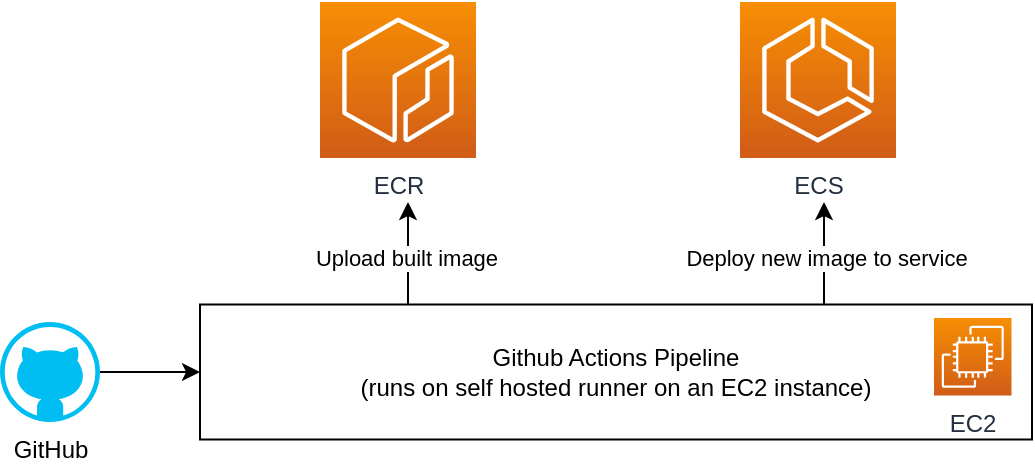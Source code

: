 <mxfile version="20.1.1" type="device"><diagram id="SMhe4QG47QZfHgLBpIiU" name="Page-1"><mxGraphModel dx="787" dy="1478" grid="1" gridSize="10" guides="1" tooltips="1" connect="1" arrows="1" fold="1" page="1" pageScale="1" pageWidth="827" pageHeight="1169" math="0" shadow="0"><root><mxCell id="0"/><mxCell id="1" parent="0"/><mxCell id="ff5k49ELhGVkRRhV7eK4-2" value="ECR" style="sketch=0;points=[[0,0,0],[0.25,0,0],[0.5,0,0],[0.75,0,0],[1,0,0],[0,1,0],[0.25,1,0],[0.5,1,0],[0.75,1,0],[1,1,0],[0,0.25,0],[0,0.5,0],[0,0.75,0],[1,0.25,0],[1,0.5,0],[1,0.75,0]];outlineConnect=0;fontColor=#232F3E;gradientColor=#F78E04;gradientDirection=north;fillColor=#D05C17;strokeColor=#ffffff;dashed=0;verticalLabelPosition=bottom;verticalAlign=top;align=center;html=1;fontSize=12;fontStyle=0;aspect=fixed;shape=mxgraph.aws4.resourceIcon;resIcon=mxgraph.aws4.ecr;" vertex="1" parent="1"><mxGeometry x="210" y="40" width="78" height="78" as="geometry"/></mxCell><mxCell id="ff5k49ELhGVkRRhV7eK4-3" value="ECS" style="sketch=0;points=[[0,0,0],[0.25,0,0],[0.5,0,0],[0.75,0,0],[1,0,0],[0,1,0],[0.25,1,0],[0.5,1,0],[0.75,1,0],[1,1,0],[0,0.25,0],[0,0.5,0],[0,0.75,0],[1,0.25,0],[1,0.5,0],[1,0.75,0]];outlineConnect=0;fontColor=#232F3E;gradientColor=#F78E04;gradientDirection=north;fillColor=#D05C17;strokeColor=#ffffff;dashed=0;verticalLabelPosition=bottom;verticalAlign=top;align=center;html=1;fontSize=12;fontStyle=0;aspect=fixed;shape=mxgraph.aws4.resourceIcon;resIcon=mxgraph.aws4.ecs;" vertex="1" parent="1"><mxGeometry x="420" y="40" width="78" height="78" as="geometry"/></mxCell><mxCell id="ff5k49ELhGVkRRhV7eK4-10" style="edgeStyle=orthogonalEdgeStyle;rounded=0;orthogonalLoop=1;jettySize=auto;html=1;entryX=0;entryY=0.5;entryDx=0;entryDy=0;" edge="1" parent="1" source="ff5k49ELhGVkRRhV7eK4-4" target="ff5k49ELhGVkRRhV7eK4-8"><mxGeometry relative="1" as="geometry"/></mxCell><mxCell id="ff5k49ELhGVkRRhV7eK4-4" value="GitHub" style="verticalLabelPosition=bottom;html=1;verticalAlign=top;align=center;strokeColor=none;fillColor=#00BEF2;shape=mxgraph.azure.github_code;pointerEvents=1;" vertex="1" parent="1"><mxGeometry x="50" y="200" width="50" height="50" as="geometry"/></mxCell><mxCell id="ff5k49ELhGVkRRhV7eK4-8" value="Github Actions Pipeline&lt;br&gt;(runs on self hosted runner on an EC2 instance)" style="rounded=0;whiteSpace=wrap;html=1;" vertex="1" parent="1"><mxGeometry x="150" y="191.25" width="416" height="67.5" as="geometry"/></mxCell><mxCell id="ff5k49ELhGVkRRhV7eK4-1" value="EC2" style="sketch=0;points=[[0,0,0],[0.25,0,0],[0.5,0,0],[0.75,0,0],[1,0,0],[0,1,0],[0.25,1,0],[0.5,1,0],[0.75,1,0],[1,1,0],[0,0.25,0],[0,0.5,0],[0,0.75,0],[1,0.25,0],[1,0.5,0],[1,0.75,0]];outlineConnect=0;fontColor=#232F3E;gradientColor=#F78E04;gradientDirection=north;fillColor=#D05C17;strokeColor=#ffffff;dashed=0;verticalLabelPosition=bottom;verticalAlign=top;align=center;html=1;fontSize=12;fontStyle=0;aspect=fixed;shape=mxgraph.aws4.resourceIcon;resIcon=mxgraph.aws4.ec2;" vertex="1" parent="1"><mxGeometry x="517" y="198" width="38.75" height="38.75" as="geometry"/></mxCell><mxCell id="ff5k49ELhGVkRRhV7eK4-11" value="" style="endArrow=classic;html=1;rounded=0;exitX=0.25;exitY=0;exitDx=0;exitDy=0;" edge="1" parent="1" source="ff5k49ELhGVkRRhV7eK4-8"><mxGeometry width="50" height="50" relative="1" as="geometry"><mxPoint x="270" y="180" as="sourcePoint"/><mxPoint x="254" y="140" as="targetPoint"/></mxGeometry></mxCell><mxCell id="ff5k49ELhGVkRRhV7eK4-13" value="Upload built image" style="edgeLabel;html=1;align=center;verticalAlign=middle;resizable=0;points=[];" vertex="1" connectable="0" parent="ff5k49ELhGVkRRhV7eK4-11"><mxGeometry x="-0.056" y="1" relative="1" as="geometry"><mxPoint as="offset"/></mxGeometry></mxCell><mxCell id="ff5k49ELhGVkRRhV7eK4-12" value="" style="endArrow=classic;html=1;rounded=0;exitX=0.75;exitY=0;exitDx=0;exitDy=0;" edge="1" parent="1" source="ff5k49ELhGVkRRhV7eK4-8"><mxGeometry width="50" height="50" relative="1" as="geometry"><mxPoint x="468.52" y="169.25" as="sourcePoint"/><mxPoint x="462" y="140" as="targetPoint"/></mxGeometry></mxCell><mxCell id="ff5k49ELhGVkRRhV7eK4-14" value="Deploy new image to service" style="edgeLabel;html=1;align=center;verticalAlign=middle;resizable=0;points=[];" vertex="1" connectable="0" parent="ff5k49ELhGVkRRhV7eK4-12"><mxGeometry x="-0.056" y="-1" relative="1" as="geometry"><mxPoint as="offset"/></mxGeometry></mxCell></root></mxGraphModel></diagram></mxfile>
